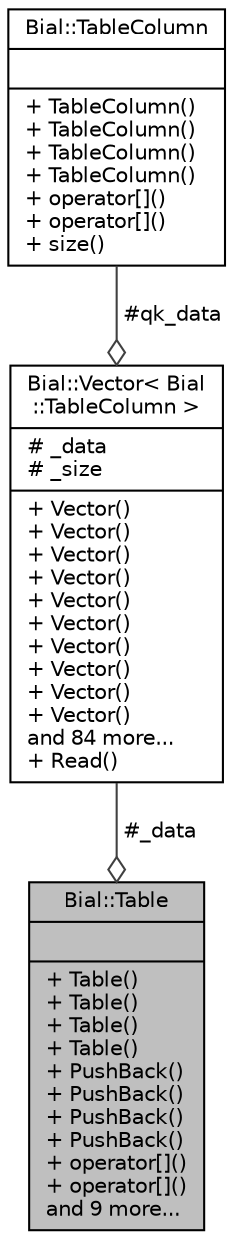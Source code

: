 digraph "Bial::Table"
{
  edge [fontname="Helvetica",fontsize="10",labelfontname="Helvetica",labelfontsize="10"];
  node [fontname="Helvetica",fontsize="10",shape=record];
  Node1 [label="{Bial::Table\n||+ Table()\l+ Table()\l+ Table()\l+ Table()\l+ PushBack()\l+ PushBack()\l+ PushBack()\l+ PushBack()\l+ operator[]()\l+ operator[]()\land 9 more...\l}",height=0.2,width=0.4,color="black", fillcolor="grey75", style="filled", fontcolor="black"];
  Node2 -> Node1 [color="grey25",fontsize="10",style="solid",label=" #_data" ,arrowhead="odiamond",fontname="Helvetica"];
  Node2 [label="{Bial::Vector\< Bial\l::TableColumn \>\n|# _data\l# _size\l|+ Vector()\l+ Vector()\l+ Vector()\l+ Vector()\l+ Vector()\l+ Vector()\l+ Vector()\l+ Vector()\l+ Vector()\l+ Vector()\land 84 more...\l+ Read()\l}",height=0.2,width=0.4,color="black", fillcolor="white", style="filled",URL="$class_bial_1_1_vector.html"];
  Node3 -> Node2 [color="grey25",fontsize="10",style="solid",label=" #qk_data" ,arrowhead="odiamond",fontname="Helvetica"];
  Node3 [label="{Bial::TableColumn\n||+ TableColumn()\l+ TableColumn()\l+ TableColumn()\l+ TableColumn()\l+ operator[]()\l+ operator[]()\l+ size()\l}",height=0.2,width=0.4,color="black", fillcolor="white", style="filled",URL="$class_bial_1_1_table_column.html"];
}
